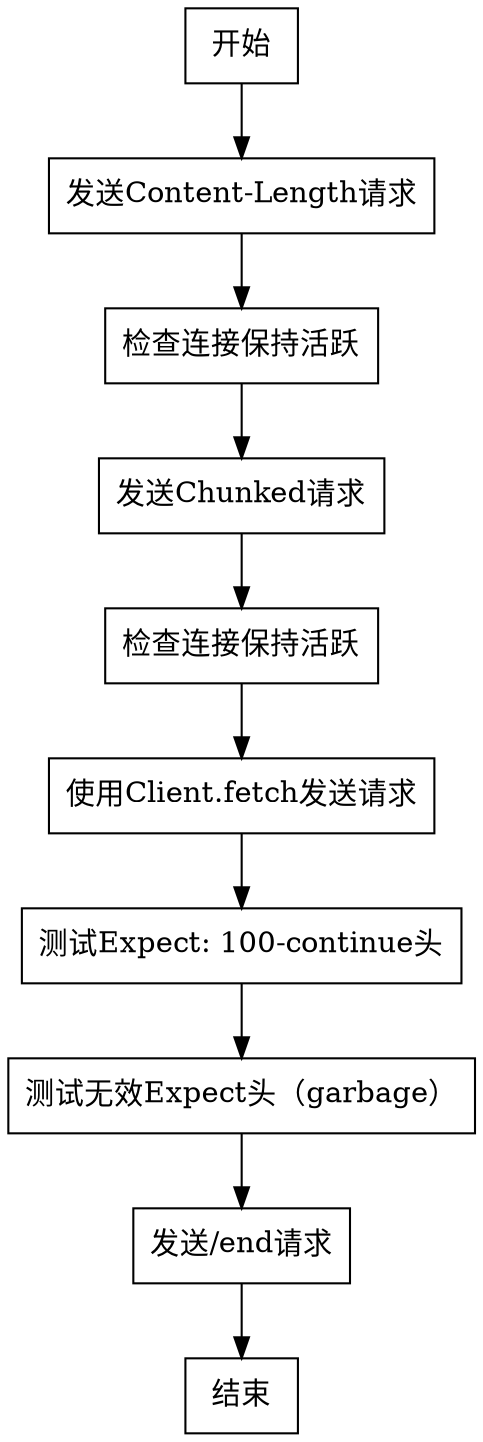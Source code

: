 
digraph G {
    rankdir=TB;
    node [shape=rectangle];

    start [label="开始"];
    content_length [label="发送Content-Length请求"];
    check_conn1 [label="检查连接保持活跃"];
    chunked_request [label="发送Chunked请求"];
    check_conn2 [label="检查连接保持活跃"];
    client_fetch [label="使用Client.fetch发送请求"];
    expect_100 [label="测试Expect: 100-continue头"];
    expect_garbage [label="测试无效Expect头（garbage）"];
    end_request [label="发送/end请求"];
    end [label="结束"];

    start -> content_length;
    content_length -> check_conn1;
    check_conn1 -> chunked_request;
    chunked_request -> check_conn2;
    check_conn2 -> client_fetch;
    client_fetch -> expect_100;
    expect_100 -> expect_garbage;
    expect_garbage -> end_request;
    end_request -> end;
}
